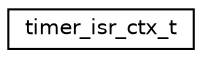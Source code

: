 digraph "Graphical Class Hierarchy"
{
 // LATEX_PDF_SIZE
  edge [fontname="Helvetica",fontsize="10",labelfontname="Helvetica",labelfontsize="10"];
  node [fontname="Helvetica",fontsize="10",shape=record];
  rankdir="LR";
  Node0 [label="timer_isr_ctx_t",height=0.2,width=0.4,color="black", fillcolor="white", style="filled",URL="$structtimer__isr__ctx__t.html",tooltip="Default interrupt context entry holding callback and argument."];
}

